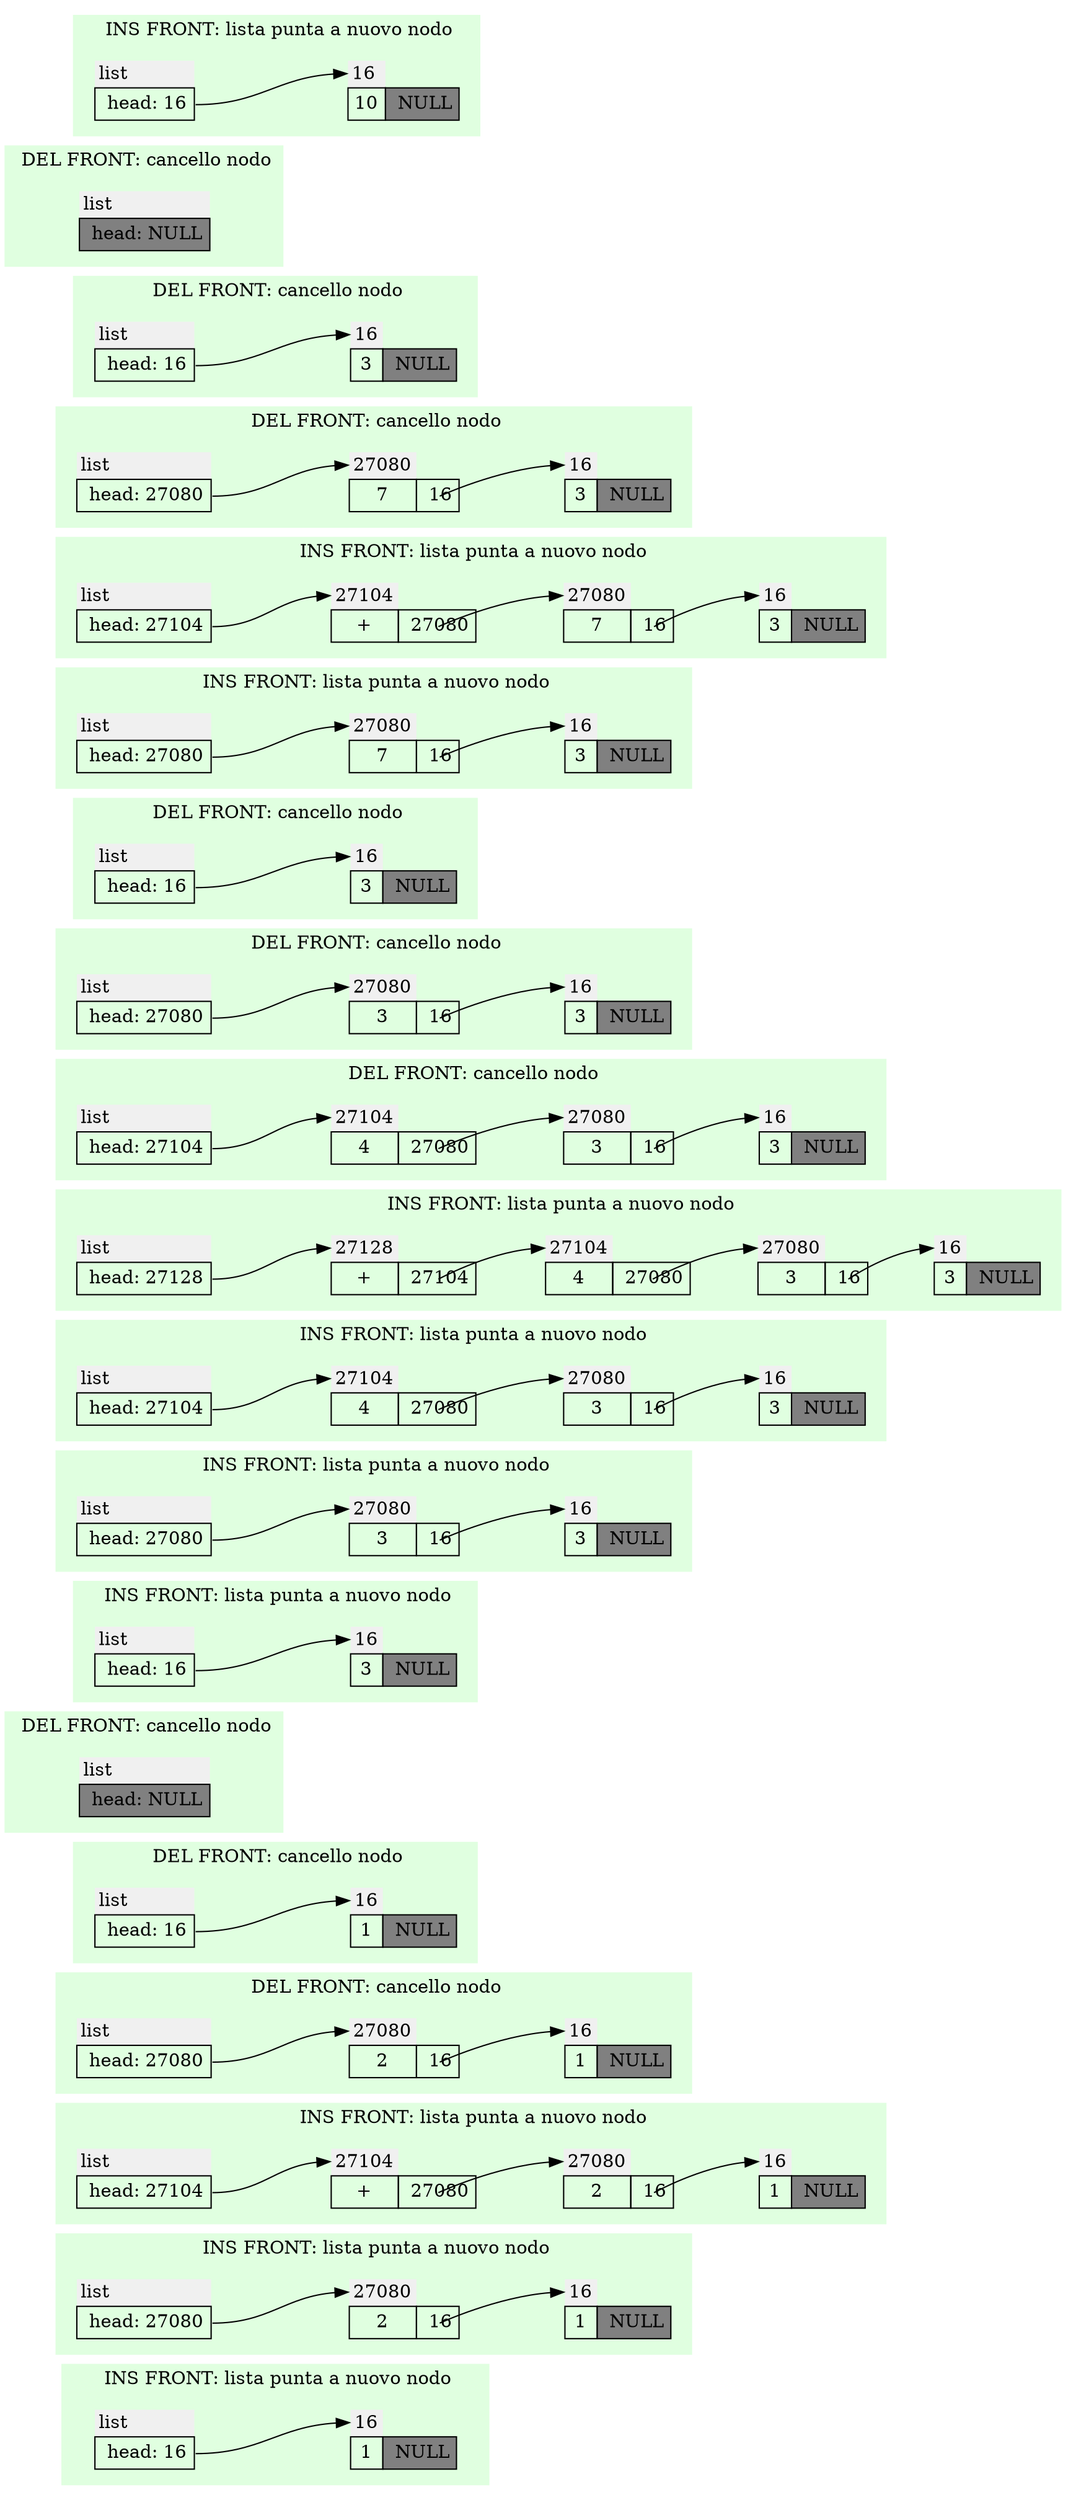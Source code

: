 digraph g
{ 
node [shape=none]
rankdir="LR"
edge[tailclip=false,arrowtail=dot];
subgraph cluster_0 {
label=" INS FRONT: lista punta a nuovo nodo";
style=filled;
color="#e0ffe0";
list_0_0
[label=<
<TABLE BORDER="0" CELLBORDER="1" CELLSPACING="0" CELLPADDING="4" >
<TR> <TD CELLPADDING="3" BORDER="0"  ALIGN="LEFT" bgcolor="#f0f0f0" PORT="id">list</TD> </TR><TR>
<TD PORT="next" > head: 16</TD>
</TR></TABLE>>];
list_0_0:next:e -> node_16_0:id ;
node_16_0
[label=<
<TABLE BORDER="0" CELLBORDER="1" CELLSPACING="0" CELLPADDING="4" >
<TR> <TD CELLPADDING="3" BORDER="0"  ALIGN="LEFT" bgcolor="#f0f0f0" PORT="id">16</TD> </TR><TR>
<TD PORT="val">1</TD>
 <TD PORT="next" bgcolor="#808080"> NULL</TD>
</TR></TABLE>>];
}
subgraph cluster_1 {
label=" INS FRONT: lista punta a nuovo nodo";
style=filled;
color="#e0ffe0";
list_0_1
[label=<
<TABLE BORDER="0" CELLBORDER="1" CELLSPACING="0" CELLPADDING="4" >
<TR> <TD CELLPADDING="3" BORDER="0"  ALIGN="LEFT" bgcolor="#f0f0f0" PORT="id">list</TD> </TR><TR>
<TD PORT="next" > head: 27080</TD>
</TR></TABLE>>];
list_0_1:next:e -> node_27080_1:id ;
node_27080_1
[label=<
<TABLE BORDER="0" CELLBORDER="1" CELLSPACING="0" CELLPADDING="4" >
<TR> <TD CELLPADDING="3" BORDER="0"  ALIGN="LEFT" bgcolor="#f0f0f0" PORT="id">27080</TD> </TR><TR>
<TD PORT="val">2</TD>
 <TD PORT="next" > 16</TD>
</TR></TABLE>>];
node_27080_1:next:c -> node_16_1:id ;
node_16_1
[label=<
<TABLE BORDER="0" CELLBORDER="1" CELLSPACING="0" CELLPADDING="4" >
<TR> <TD CELLPADDING="3" BORDER="0"  ALIGN="LEFT" bgcolor="#f0f0f0" PORT="id">16</TD> </TR><TR>
<TD PORT="val">1</TD>
 <TD PORT="next" bgcolor="#808080"> NULL</TD>
</TR></TABLE>>];
}
subgraph cluster_2 {
label=" INS FRONT: lista punta a nuovo nodo";
style=filled;
color="#e0ffe0";
list_0_2
[label=<
<TABLE BORDER="0" CELLBORDER="1" CELLSPACING="0" CELLPADDING="4" >
<TR> <TD CELLPADDING="3" BORDER="0"  ALIGN="LEFT" bgcolor="#f0f0f0" PORT="id">list</TD> </TR><TR>
<TD PORT="next" > head: 27104</TD>
</TR></TABLE>>];
list_0_2:next:e -> node_27104_2:id ;
node_27104_2
[label=<
<TABLE BORDER="0" CELLBORDER="1" CELLSPACING="0" CELLPADDING="4" >
<TR> <TD CELLPADDING="3" BORDER="0"  ALIGN="LEFT" bgcolor="#f0f0f0" PORT="id">27104</TD> </TR><TR>
<TD PORT="val">+</TD>
 <TD PORT="next" > 27080</TD>
</TR></TABLE>>];
node_27104_2:next:c -> node_27080_2:id ;
node_27080_2
[label=<
<TABLE BORDER="0" CELLBORDER="1" CELLSPACING="0" CELLPADDING="4" >
<TR> <TD CELLPADDING="3" BORDER="0"  ALIGN="LEFT" bgcolor="#f0f0f0" PORT="id">27080</TD> </TR><TR>
<TD PORT="val">2</TD>
 <TD PORT="next" > 16</TD>
</TR></TABLE>>];
node_27080_2:next:c -> node_16_2:id ;
node_16_2
[label=<
<TABLE BORDER="0" CELLBORDER="1" CELLSPACING="0" CELLPADDING="4" >
<TR> <TD CELLPADDING="3" BORDER="0"  ALIGN="LEFT" bgcolor="#f0f0f0" PORT="id">16</TD> </TR><TR>
<TD PORT="val">1</TD>
 <TD PORT="next" bgcolor="#808080"> NULL</TD>
</TR></TABLE>>];
}
subgraph cluster_3 {
label=" DEL FRONT: cancello nodo";
style=filled;
color="#e0ffe0";
list_0_3
[label=<
<TABLE BORDER="0" CELLBORDER="1" CELLSPACING="0" CELLPADDING="4" >
<TR> <TD CELLPADDING="3" BORDER="0"  ALIGN="LEFT" bgcolor="#f0f0f0" PORT="id">list</TD> </TR><TR>
<TD PORT="next" > head: 27080</TD>
</TR></TABLE>>];
list_0_3:next:e -> node_27080_3:id ;
node_27080_3
[label=<
<TABLE BORDER="0" CELLBORDER="1" CELLSPACING="0" CELLPADDING="4" >
<TR> <TD CELLPADDING="3" BORDER="0"  ALIGN="LEFT" bgcolor="#f0f0f0" PORT="id">27080</TD> </TR><TR>
<TD PORT="val">2</TD>
 <TD PORT="next" > 16</TD>
</TR></TABLE>>];
node_27080_3:next:c -> node_16_3:id ;
node_16_3
[label=<
<TABLE BORDER="0" CELLBORDER="1" CELLSPACING="0" CELLPADDING="4" >
<TR> <TD CELLPADDING="3" BORDER="0"  ALIGN="LEFT" bgcolor="#f0f0f0" PORT="id">16</TD> </TR><TR>
<TD PORT="val">1</TD>
 <TD PORT="next" bgcolor="#808080"> NULL</TD>
</TR></TABLE>>];
}
subgraph cluster_4 {
label=" DEL FRONT: cancello nodo";
style=filled;
color="#e0ffe0";
list_0_4
[label=<
<TABLE BORDER="0" CELLBORDER="1" CELLSPACING="0" CELLPADDING="4" >
<TR> <TD CELLPADDING="3" BORDER="0"  ALIGN="LEFT" bgcolor="#f0f0f0" PORT="id">list</TD> </TR><TR>
<TD PORT="next" > head: 16</TD>
</TR></TABLE>>];
list_0_4:next:e -> node_16_4:id ;
node_16_4
[label=<
<TABLE BORDER="0" CELLBORDER="1" CELLSPACING="0" CELLPADDING="4" >
<TR> <TD CELLPADDING="3" BORDER="0"  ALIGN="LEFT" bgcolor="#f0f0f0" PORT="id">16</TD> </TR><TR>
<TD PORT="val">1</TD>
 <TD PORT="next" bgcolor="#808080"> NULL</TD>
</TR></TABLE>>];
}
subgraph cluster_5 {
label=" DEL FRONT: cancello nodo";
style=filled;
color="#e0ffe0";
list_0_5
[label=<
<TABLE BORDER="0" CELLBORDER="1" CELLSPACING="0" CELLPADDING="4" >
<TR> <TD CELLPADDING="3" BORDER="0"  ALIGN="LEFT" bgcolor="#f0f0f0" PORT="id">list</TD> </TR><TR>
<TD PORT="next" bgcolor="#808080"> head: NULL</TD>
</TR></TABLE>>];
}
subgraph cluster_6 {
label=" INS FRONT: lista punta a nuovo nodo";
style=filled;
color="#e0ffe0";
list_0_6
[label=<
<TABLE BORDER="0" CELLBORDER="1" CELLSPACING="0" CELLPADDING="4" >
<TR> <TD CELLPADDING="3" BORDER="0"  ALIGN="LEFT" bgcolor="#f0f0f0" PORT="id">list</TD> </TR><TR>
<TD PORT="next" > head: 16</TD>
</TR></TABLE>>];
list_0_6:next:e -> node_16_6:id ;
node_16_6
[label=<
<TABLE BORDER="0" CELLBORDER="1" CELLSPACING="0" CELLPADDING="4" >
<TR> <TD CELLPADDING="3" BORDER="0"  ALIGN="LEFT" bgcolor="#f0f0f0" PORT="id">16</TD> </TR><TR>
<TD PORT="val">3</TD>
 <TD PORT="next" bgcolor="#808080"> NULL</TD>
</TR></TABLE>>];
}
subgraph cluster_7 {
label=" INS FRONT: lista punta a nuovo nodo";
style=filled;
color="#e0ffe0";
list_0_7
[label=<
<TABLE BORDER="0" CELLBORDER="1" CELLSPACING="0" CELLPADDING="4" >
<TR> <TD CELLPADDING="3" BORDER="0"  ALIGN="LEFT" bgcolor="#f0f0f0" PORT="id">list</TD> </TR><TR>
<TD PORT="next" > head: 27080</TD>
</TR></TABLE>>];
list_0_7:next:e -> node_27080_7:id ;
node_27080_7
[label=<
<TABLE BORDER="0" CELLBORDER="1" CELLSPACING="0" CELLPADDING="4" >
<TR> <TD CELLPADDING="3" BORDER="0"  ALIGN="LEFT" bgcolor="#f0f0f0" PORT="id">27080</TD> </TR><TR>
<TD PORT="val">3</TD>
 <TD PORT="next" > 16</TD>
</TR></TABLE>>];
node_27080_7:next:c -> node_16_7:id ;
node_16_7
[label=<
<TABLE BORDER="0" CELLBORDER="1" CELLSPACING="0" CELLPADDING="4" >
<TR> <TD CELLPADDING="3" BORDER="0"  ALIGN="LEFT" bgcolor="#f0f0f0" PORT="id">16</TD> </TR><TR>
<TD PORT="val">3</TD>
 <TD PORT="next" bgcolor="#808080"> NULL</TD>
</TR></TABLE>>];
}
subgraph cluster_8 {
label=" INS FRONT: lista punta a nuovo nodo";
style=filled;
color="#e0ffe0";
list_0_8
[label=<
<TABLE BORDER="0" CELLBORDER="1" CELLSPACING="0" CELLPADDING="4" >
<TR> <TD CELLPADDING="3" BORDER="0"  ALIGN="LEFT" bgcolor="#f0f0f0" PORT="id">list</TD> </TR><TR>
<TD PORT="next" > head: 27104</TD>
</TR></TABLE>>];
list_0_8:next:e -> node_27104_8:id ;
node_27104_8
[label=<
<TABLE BORDER="0" CELLBORDER="1" CELLSPACING="0" CELLPADDING="4" >
<TR> <TD CELLPADDING="3" BORDER="0"  ALIGN="LEFT" bgcolor="#f0f0f0" PORT="id">27104</TD> </TR><TR>
<TD PORT="val">4</TD>
 <TD PORT="next" > 27080</TD>
</TR></TABLE>>];
node_27104_8:next:c -> node_27080_8:id ;
node_27080_8
[label=<
<TABLE BORDER="0" CELLBORDER="1" CELLSPACING="0" CELLPADDING="4" >
<TR> <TD CELLPADDING="3" BORDER="0"  ALIGN="LEFT" bgcolor="#f0f0f0" PORT="id">27080</TD> </TR><TR>
<TD PORT="val">3</TD>
 <TD PORT="next" > 16</TD>
</TR></TABLE>>];
node_27080_8:next:c -> node_16_8:id ;
node_16_8
[label=<
<TABLE BORDER="0" CELLBORDER="1" CELLSPACING="0" CELLPADDING="4" >
<TR> <TD CELLPADDING="3" BORDER="0"  ALIGN="LEFT" bgcolor="#f0f0f0" PORT="id">16</TD> </TR><TR>
<TD PORT="val">3</TD>
 <TD PORT="next" bgcolor="#808080"> NULL</TD>
</TR></TABLE>>];
}
subgraph cluster_9 {
label=" INS FRONT: lista punta a nuovo nodo";
style=filled;
color="#e0ffe0";
list_0_9
[label=<
<TABLE BORDER="0" CELLBORDER="1" CELLSPACING="0" CELLPADDING="4" >
<TR> <TD CELLPADDING="3" BORDER="0"  ALIGN="LEFT" bgcolor="#f0f0f0" PORT="id">list</TD> </TR><TR>
<TD PORT="next" > head: 27128</TD>
</TR></TABLE>>];
list_0_9:next:e -> node_27128_9:id ;
node_27128_9
[label=<
<TABLE BORDER="0" CELLBORDER="1" CELLSPACING="0" CELLPADDING="4" >
<TR> <TD CELLPADDING="3" BORDER="0"  ALIGN="LEFT" bgcolor="#f0f0f0" PORT="id">27128</TD> </TR><TR>
<TD PORT="val">+</TD>
 <TD PORT="next" > 27104</TD>
</TR></TABLE>>];
node_27128_9:next:c -> node_27104_9:id ;
node_27104_9
[label=<
<TABLE BORDER="0" CELLBORDER="1" CELLSPACING="0" CELLPADDING="4" >
<TR> <TD CELLPADDING="3" BORDER="0"  ALIGN="LEFT" bgcolor="#f0f0f0" PORT="id">27104</TD> </TR><TR>
<TD PORT="val">4</TD>
 <TD PORT="next" > 27080</TD>
</TR></TABLE>>];
node_27104_9:next:c -> node_27080_9:id ;
node_27080_9
[label=<
<TABLE BORDER="0" CELLBORDER="1" CELLSPACING="0" CELLPADDING="4" >
<TR> <TD CELLPADDING="3" BORDER="0"  ALIGN="LEFT" bgcolor="#f0f0f0" PORT="id">27080</TD> </TR><TR>
<TD PORT="val">3</TD>
 <TD PORT="next" > 16</TD>
</TR></TABLE>>];
node_27080_9:next:c -> node_16_9:id ;
node_16_9
[label=<
<TABLE BORDER="0" CELLBORDER="1" CELLSPACING="0" CELLPADDING="4" >
<TR> <TD CELLPADDING="3" BORDER="0"  ALIGN="LEFT" bgcolor="#f0f0f0" PORT="id">16</TD> </TR><TR>
<TD PORT="val">3</TD>
 <TD PORT="next" bgcolor="#808080"> NULL</TD>
</TR></TABLE>>];
}
subgraph cluster_10 {
label=" DEL FRONT: cancello nodo";
style=filled;
color="#e0ffe0";
list_0_10
[label=<
<TABLE BORDER="0" CELLBORDER="1" CELLSPACING="0" CELLPADDING="4" >
<TR> <TD CELLPADDING="3" BORDER="0"  ALIGN="LEFT" bgcolor="#f0f0f0" PORT="id">list</TD> </TR><TR>
<TD PORT="next" > head: 27104</TD>
</TR></TABLE>>];
list_0_10:next:e -> node_27104_10:id ;
node_27104_10
[label=<
<TABLE BORDER="0" CELLBORDER="1" CELLSPACING="0" CELLPADDING="4" >
<TR> <TD CELLPADDING="3" BORDER="0"  ALIGN="LEFT" bgcolor="#f0f0f0" PORT="id">27104</TD> </TR><TR>
<TD PORT="val">4</TD>
 <TD PORT="next" > 27080</TD>
</TR></TABLE>>];
node_27104_10:next:c -> node_27080_10:id ;
node_27080_10
[label=<
<TABLE BORDER="0" CELLBORDER="1" CELLSPACING="0" CELLPADDING="4" >
<TR> <TD CELLPADDING="3" BORDER="0"  ALIGN="LEFT" bgcolor="#f0f0f0" PORT="id">27080</TD> </TR><TR>
<TD PORT="val">3</TD>
 <TD PORT="next" > 16</TD>
</TR></TABLE>>];
node_27080_10:next:c -> node_16_10:id ;
node_16_10
[label=<
<TABLE BORDER="0" CELLBORDER="1" CELLSPACING="0" CELLPADDING="4" >
<TR> <TD CELLPADDING="3" BORDER="0"  ALIGN="LEFT" bgcolor="#f0f0f0" PORT="id">16</TD> </TR><TR>
<TD PORT="val">3</TD>
 <TD PORT="next" bgcolor="#808080"> NULL</TD>
</TR></TABLE>>];
}
subgraph cluster_11 {
label=" DEL FRONT: cancello nodo";
style=filled;
color="#e0ffe0";
list_0_11
[label=<
<TABLE BORDER="0" CELLBORDER="1" CELLSPACING="0" CELLPADDING="4" >
<TR> <TD CELLPADDING="3" BORDER="0"  ALIGN="LEFT" bgcolor="#f0f0f0" PORT="id">list</TD> </TR><TR>
<TD PORT="next" > head: 27080</TD>
</TR></TABLE>>];
list_0_11:next:e -> node_27080_11:id ;
node_27080_11
[label=<
<TABLE BORDER="0" CELLBORDER="1" CELLSPACING="0" CELLPADDING="4" >
<TR> <TD CELLPADDING="3" BORDER="0"  ALIGN="LEFT" bgcolor="#f0f0f0" PORT="id">27080</TD> </TR><TR>
<TD PORT="val">3</TD>
 <TD PORT="next" > 16</TD>
</TR></TABLE>>];
node_27080_11:next:c -> node_16_11:id ;
node_16_11
[label=<
<TABLE BORDER="0" CELLBORDER="1" CELLSPACING="0" CELLPADDING="4" >
<TR> <TD CELLPADDING="3" BORDER="0"  ALIGN="LEFT" bgcolor="#f0f0f0" PORT="id">16</TD> </TR><TR>
<TD PORT="val">3</TD>
 <TD PORT="next" bgcolor="#808080"> NULL</TD>
</TR></TABLE>>];
}
subgraph cluster_12 {
label=" DEL FRONT: cancello nodo";
style=filled;
color="#e0ffe0";
list_0_12
[label=<
<TABLE BORDER="0" CELLBORDER="1" CELLSPACING="0" CELLPADDING="4" >
<TR> <TD CELLPADDING="3" BORDER="0"  ALIGN="LEFT" bgcolor="#f0f0f0" PORT="id">list</TD> </TR><TR>
<TD PORT="next" > head: 16</TD>
</TR></TABLE>>];
list_0_12:next:e -> node_16_12:id ;
node_16_12
[label=<
<TABLE BORDER="0" CELLBORDER="1" CELLSPACING="0" CELLPADDING="4" >
<TR> <TD CELLPADDING="3" BORDER="0"  ALIGN="LEFT" bgcolor="#f0f0f0" PORT="id">16</TD> </TR><TR>
<TD PORT="val">3</TD>
 <TD PORT="next" bgcolor="#808080"> NULL</TD>
</TR></TABLE>>];
}
subgraph cluster_13 {
label=" INS FRONT: lista punta a nuovo nodo";
style=filled;
color="#e0ffe0";
list_0_13
[label=<
<TABLE BORDER="0" CELLBORDER="1" CELLSPACING="0" CELLPADDING="4" >
<TR> <TD CELLPADDING="3" BORDER="0"  ALIGN="LEFT" bgcolor="#f0f0f0" PORT="id">list</TD> </TR><TR>
<TD PORT="next" > head: 27080</TD>
</TR></TABLE>>];
list_0_13:next:e -> node_27080_13:id ;
node_27080_13
[label=<
<TABLE BORDER="0" CELLBORDER="1" CELLSPACING="0" CELLPADDING="4" >
<TR> <TD CELLPADDING="3" BORDER="0"  ALIGN="LEFT" bgcolor="#f0f0f0" PORT="id">27080</TD> </TR><TR>
<TD PORT="val">7</TD>
 <TD PORT="next" > 16</TD>
</TR></TABLE>>];
node_27080_13:next:c -> node_16_13:id ;
node_16_13
[label=<
<TABLE BORDER="0" CELLBORDER="1" CELLSPACING="0" CELLPADDING="4" >
<TR> <TD CELLPADDING="3" BORDER="0"  ALIGN="LEFT" bgcolor="#f0f0f0" PORT="id">16</TD> </TR><TR>
<TD PORT="val">3</TD>
 <TD PORT="next" bgcolor="#808080"> NULL</TD>
</TR></TABLE>>];
}
subgraph cluster_14 {
label=" INS FRONT: lista punta a nuovo nodo";
style=filled;
color="#e0ffe0";
list_0_14
[label=<
<TABLE BORDER="0" CELLBORDER="1" CELLSPACING="0" CELLPADDING="4" >
<TR> <TD CELLPADDING="3" BORDER="0"  ALIGN="LEFT" bgcolor="#f0f0f0" PORT="id">list</TD> </TR><TR>
<TD PORT="next" > head: 27104</TD>
</TR></TABLE>>];
list_0_14:next:e -> node_27104_14:id ;
node_27104_14
[label=<
<TABLE BORDER="0" CELLBORDER="1" CELLSPACING="0" CELLPADDING="4" >
<TR> <TD CELLPADDING="3" BORDER="0"  ALIGN="LEFT" bgcolor="#f0f0f0" PORT="id">27104</TD> </TR><TR>
<TD PORT="val">+</TD>
 <TD PORT="next" > 27080</TD>
</TR></TABLE>>];
node_27104_14:next:c -> node_27080_14:id ;
node_27080_14
[label=<
<TABLE BORDER="0" CELLBORDER="1" CELLSPACING="0" CELLPADDING="4" >
<TR> <TD CELLPADDING="3" BORDER="0"  ALIGN="LEFT" bgcolor="#f0f0f0" PORT="id">27080</TD> </TR><TR>
<TD PORT="val">7</TD>
 <TD PORT="next" > 16</TD>
</TR></TABLE>>];
node_27080_14:next:c -> node_16_14:id ;
node_16_14
[label=<
<TABLE BORDER="0" CELLBORDER="1" CELLSPACING="0" CELLPADDING="4" >
<TR> <TD CELLPADDING="3" BORDER="0"  ALIGN="LEFT" bgcolor="#f0f0f0" PORT="id">16</TD> </TR><TR>
<TD PORT="val">3</TD>
 <TD PORT="next" bgcolor="#808080"> NULL</TD>
</TR></TABLE>>];
}
subgraph cluster_15 {
label=" DEL FRONT: cancello nodo";
style=filled;
color="#e0ffe0";
list_0_15
[label=<
<TABLE BORDER="0" CELLBORDER="1" CELLSPACING="0" CELLPADDING="4" >
<TR> <TD CELLPADDING="3" BORDER="0"  ALIGN="LEFT" bgcolor="#f0f0f0" PORT="id">list</TD> </TR><TR>
<TD PORT="next" > head: 27080</TD>
</TR></TABLE>>];
list_0_15:next:e -> node_27080_15:id ;
node_27080_15
[label=<
<TABLE BORDER="0" CELLBORDER="1" CELLSPACING="0" CELLPADDING="4" >
<TR> <TD CELLPADDING="3" BORDER="0"  ALIGN="LEFT" bgcolor="#f0f0f0" PORT="id">27080</TD> </TR><TR>
<TD PORT="val">7</TD>
 <TD PORT="next" > 16</TD>
</TR></TABLE>>];
node_27080_15:next:c -> node_16_15:id ;
node_16_15
[label=<
<TABLE BORDER="0" CELLBORDER="1" CELLSPACING="0" CELLPADDING="4" >
<TR> <TD CELLPADDING="3" BORDER="0"  ALIGN="LEFT" bgcolor="#f0f0f0" PORT="id">16</TD> </TR><TR>
<TD PORT="val">3</TD>
 <TD PORT="next" bgcolor="#808080"> NULL</TD>
</TR></TABLE>>];
}
subgraph cluster_16 {
label=" DEL FRONT: cancello nodo";
style=filled;
color="#e0ffe0";
list_0_16
[label=<
<TABLE BORDER="0" CELLBORDER="1" CELLSPACING="0" CELLPADDING="4" >
<TR> <TD CELLPADDING="3" BORDER="0"  ALIGN="LEFT" bgcolor="#f0f0f0" PORT="id">list</TD> </TR><TR>
<TD PORT="next" > head: 16</TD>
</TR></TABLE>>];
list_0_16:next:e -> node_16_16:id ;
node_16_16
[label=<
<TABLE BORDER="0" CELLBORDER="1" CELLSPACING="0" CELLPADDING="4" >
<TR> <TD CELLPADDING="3" BORDER="0"  ALIGN="LEFT" bgcolor="#f0f0f0" PORT="id">16</TD> </TR><TR>
<TD PORT="val">3</TD>
 <TD PORT="next" bgcolor="#808080"> NULL</TD>
</TR></TABLE>>];
}
subgraph cluster_17 {
label=" DEL FRONT: cancello nodo";
style=filled;
color="#e0ffe0";
list_0_17
[label=<
<TABLE BORDER="0" CELLBORDER="1" CELLSPACING="0" CELLPADDING="4" >
<TR> <TD CELLPADDING="3" BORDER="0"  ALIGN="LEFT" bgcolor="#f0f0f0" PORT="id">list</TD> </TR><TR>
<TD PORT="next" bgcolor="#808080"> head: NULL</TD>
</TR></TABLE>>];
}
subgraph cluster_18 {
label=" INS FRONT: lista punta a nuovo nodo";
style=filled;
color="#e0ffe0";
list_0_18
[label=<
<TABLE BORDER="0" CELLBORDER="1" CELLSPACING="0" CELLPADDING="4" >
<TR> <TD CELLPADDING="3" BORDER="0"  ALIGN="LEFT" bgcolor="#f0f0f0" PORT="id">list</TD> </TR><TR>
<TD PORT="next" > head: 16</TD>
</TR></TABLE>>];
list_0_18:next:e -> node_16_18:id ;
node_16_18
[label=<
<TABLE BORDER="0" CELLBORDER="1" CELLSPACING="0" CELLPADDING="4" >
<TR> <TD CELLPADDING="3" BORDER="0"  ALIGN="LEFT" bgcolor="#f0f0f0" PORT="id">16</TD> </TR><TR>
<TD PORT="val">10</TD>
 <TD PORT="next" bgcolor="#808080"> NULL</TD>
</TR></TABLE>>];
}
}
